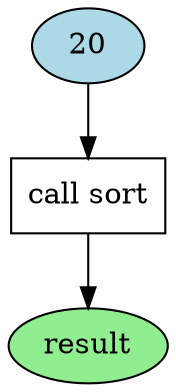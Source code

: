 digraph main_DFG {
    node [shape=ellipse, style=filled, fillcolor=lightblue];
    const_20 [label="20"];
    node [shape=box, style="", fillcolor=""];
    call_sort [label="call sort"];
    node [shape=ellipse, style=filled, fillcolor=lightgreen];
    result [label="result"];

    const_20 -> call_sort;
    call_sort -> result;
}